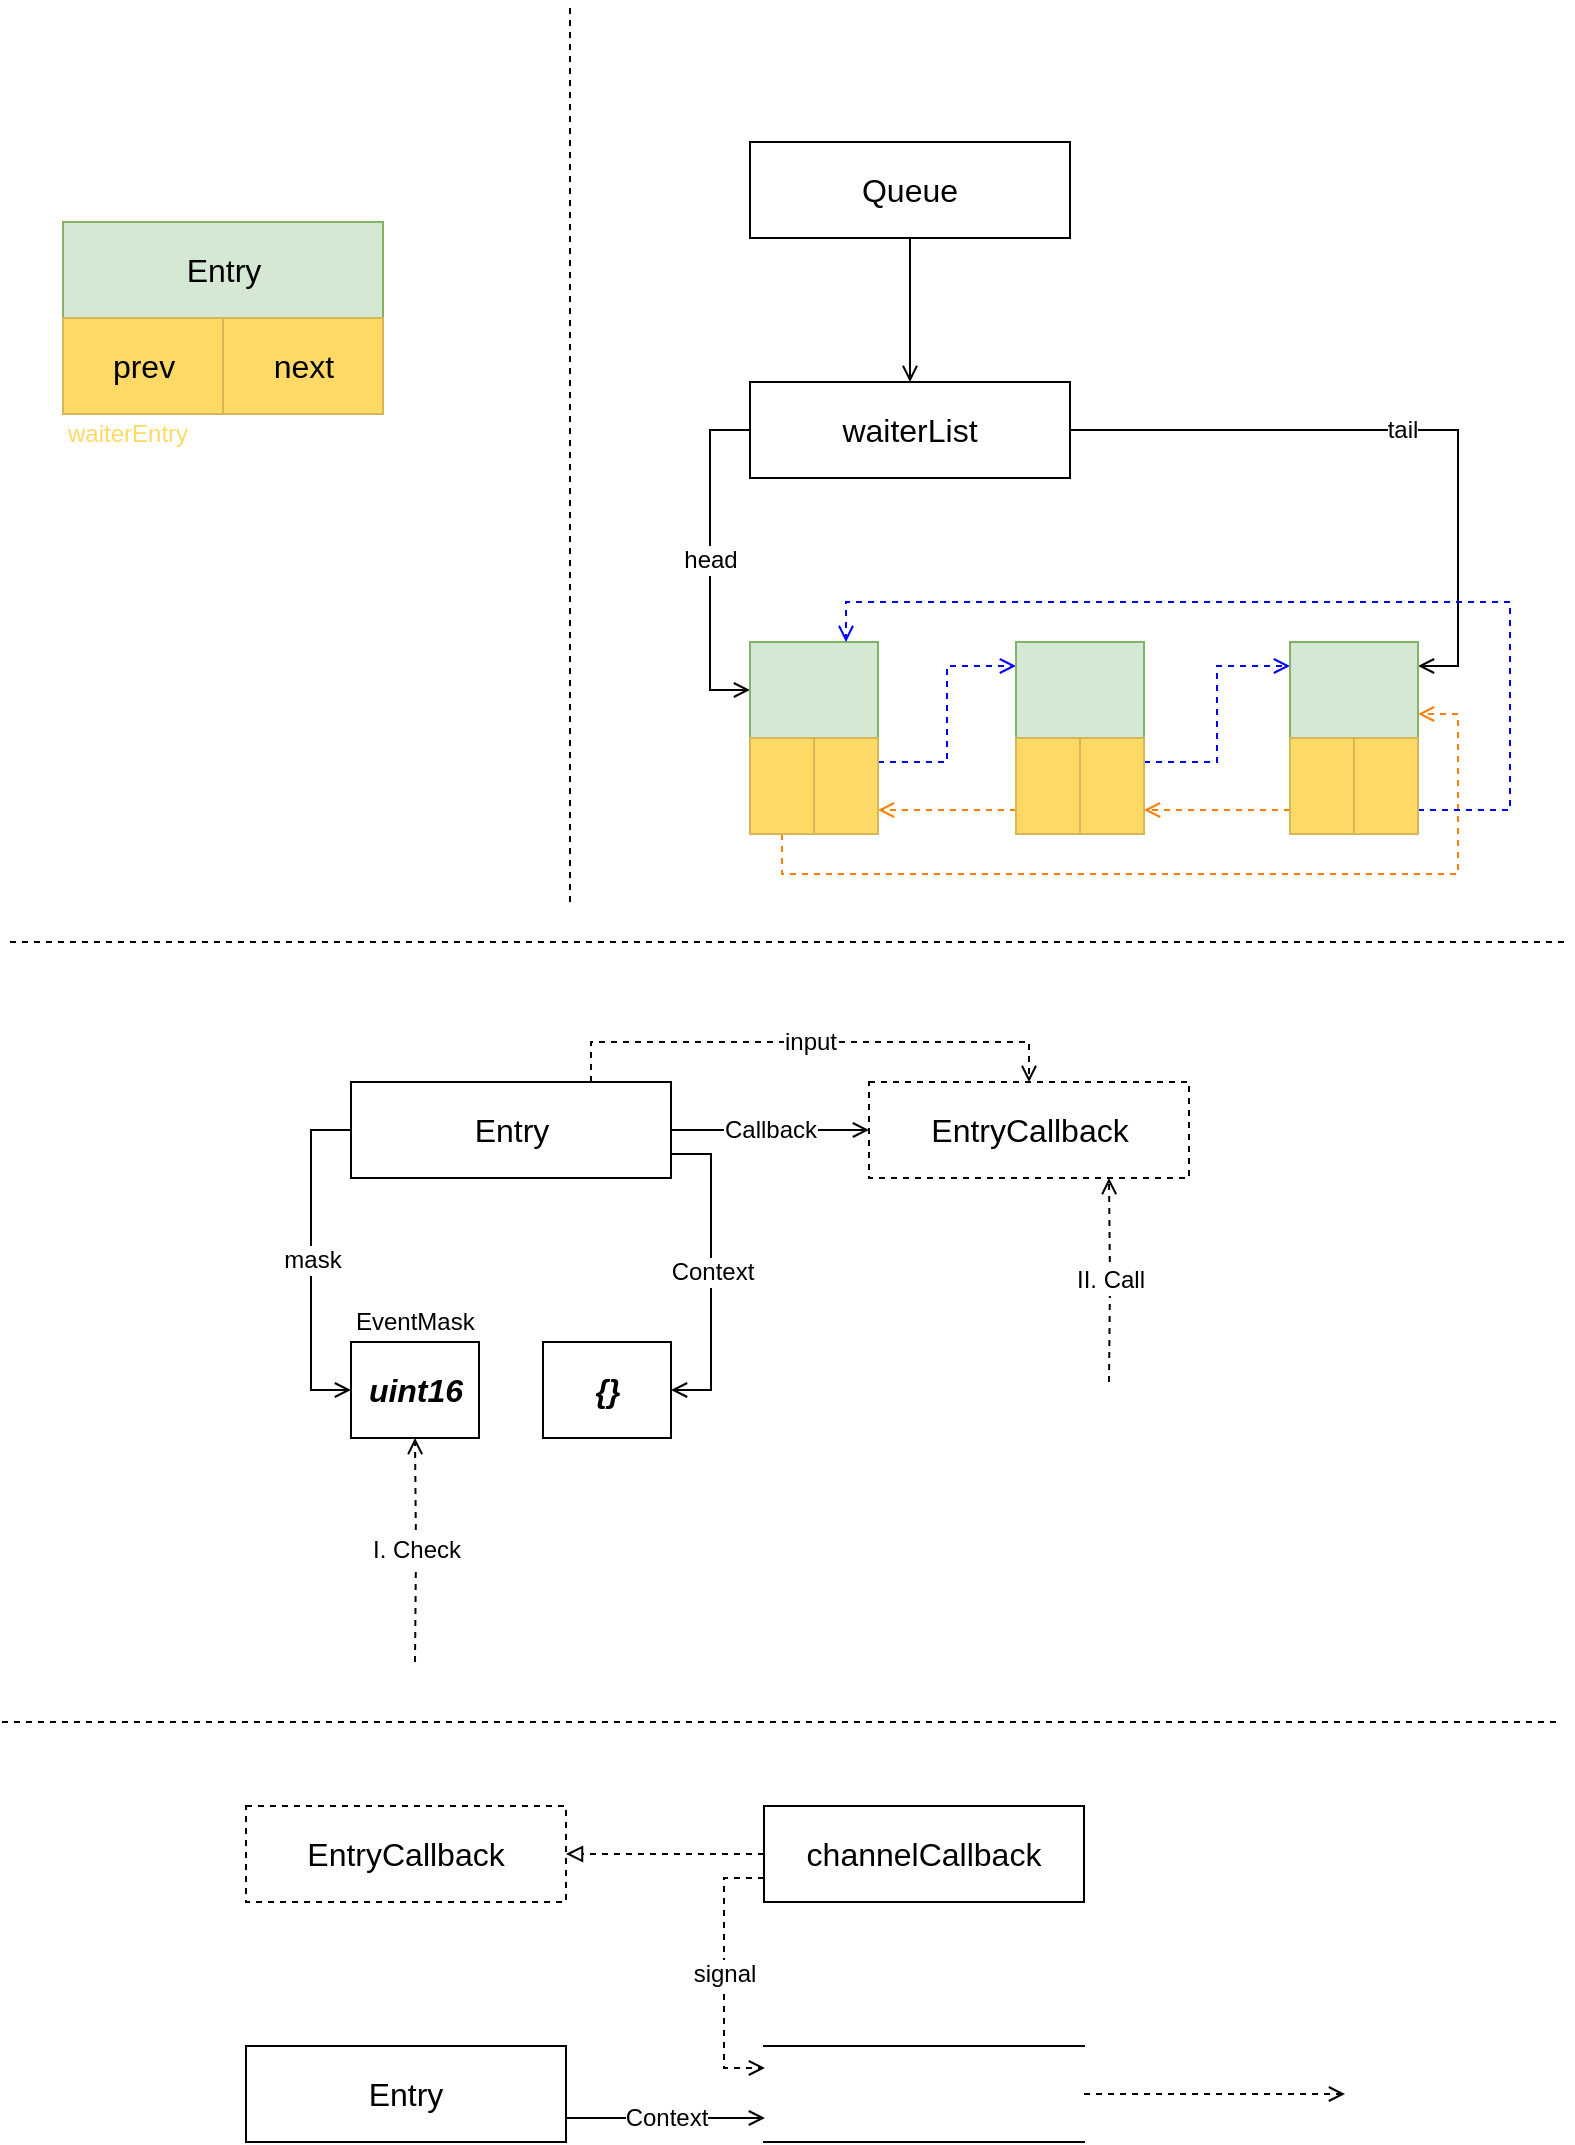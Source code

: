 <mxfile version="11.3.0" type="github" pages="1"><diagram id="JW0kzwsSbz2Gzd48m3-7" name="waitable"><mxGraphModel dx="906" dy="546" grid="1" gridSize="10" guides="1" tooltips="1" connect="1" arrows="1" fold="1" page="1" pageScale="1" pageWidth="827" pageHeight="1169" math="0" shadow="0"><root><mxCell id="0"/><mxCell id="1" parent="0"/><mxCell id="V4IHD3x7J3oMEVSCNB0K-3" style="edgeStyle=orthogonalEdgeStyle;rounded=0;orthogonalLoop=1;jettySize=auto;html=1;exitX=0.5;exitY=1;exitDx=0;exitDy=0;entryX=0.5;entryY=0;entryDx=0;entryDy=0;fontSize=12;endArrow=open;endFill=0;" edge="1" parent="1" source="V4IHD3x7J3oMEVSCNB0K-1" target="V4IHD3x7J3oMEVSCNB0K-2"><mxGeometry relative="1" as="geometry"/></mxCell><mxCell id="V4IHD3x7J3oMEVSCNB0K-1" value="Queue" style="rounded=0;whiteSpace=wrap;html=1;fontSize=16;" vertex="1" parent="1"><mxGeometry x="390" y="160" width="160" height="48" as="geometry"/></mxCell><mxCell id="V4IHD3x7J3oMEVSCNB0K-35" value="head" style="edgeStyle=orthogonalEdgeStyle;rounded=0;orthogonalLoop=1;jettySize=auto;html=1;exitX=0;exitY=0.5;exitDx=0;exitDy=0;entryX=0;entryY=0.5;entryDx=0;entryDy=0;endArrow=open;endFill=0;fontSize=12;fontColor=#000000;" edge="1" parent="1" source="V4IHD3x7J3oMEVSCNB0K-2" target="V4IHD3x7J3oMEVSCNB0K-26"><mxGeometry relative="1" as="geometry"/></mxCell><mxCell id="V4IHD3x7J3oMEVSCNB0K-36" value="tail" style="edgeStyle=orthogonalEdgeStyle;rounded=0;orthogonalLoop=1;jettySize=auto;html=1;exitX=1;exitY=0.5;exitDx=0;exitDy=0;entryX=1;entryY=0.25;entryDx=0;entryDy=0;endArrow=open;endFill=0;fontSize=12;fontColor=#000000;" edge="1" parent="1" source="V4IHD3x7J3oMEVSCNB0K-2" target="V4IHD3x7J3oMEVSCNB0K-32"><mxGeometry relative="1" as="geometry"/></mxCell><mxCell id="V4IHD3x7J3oMEVSCNB0K-2" value="waiterList" style="rounded=0;whiteSpace=wrap;html=1;fontSize=16;" vertex="1" parent="1"><mxGeometry x="390" y="280" width="160" height="48" as="geometry"/></mxCell><mxCell id="V4IHD3x7J3oMEVSCNB0K-22" value="Entry" style="rounded=0;whiteSpace=wrap;html=1;fontSize=16;fillColor=#d5e8d4;strokeColor=#82b366;" vertex="1" parent="1"><mxGeometry x="46.5" y="200" width="160" height="48" as="geometry"/></mxCell><mxCell id="V4IHD3x7J3oMEVSCNB0K-23" value="prev" style="rounded=0;whiteSpace=wrap;html=1;fontSize=16;fillColor=#FFD966;strokeColor=#d6b656;" vertex="1" parent="1"><mxGeometry x="46.5" y="248" width="80" height="48" as="geometry"/></mxCell><mxCell id="V4IHD3x7J3oMEVSCNB0K-24" value="next" style="rounded=0;whiteSpace=wrap;html=1;fontSize=16;fillColor=#FFD966;strokeColor=#d6b656;" vertex="1" parent="1"><mxGeometry x="126.5" y="248" width="80" height="48" as="geometry"/></mxCell><mxCell id="V4IHD3x7J3oMEVSCNB0K-25" value="waiterEntry" style="text;html=1;resizable=0;points=[];autosize=1;align=left;verticalAlign=top;spacingTop=-4;fontSize=12;fontColor=#FFD966;" vertex="1" parent="1"><mxGeometry x="46.5" y="296" width="80" height="20" as="geometry"/></mxCell><mxCell id="V4IHD3x7J3oMEVSCNB0K-26" value="" style="rounded=0;whiteSpace=wrap;html=1;fontSize=16;fillColor=#d5e8d4;strokeColor=#82b366;" vertex="1" parent="1"><mxGeometry x="390" y="410" width="64" height="48" as="geometry"/></mxCell><mxCell id="V4IHD3x7J3oMEVSCNB0K-42" style="edgeStyle=orthogonalEdgeStyle;rounded=0;orthogonalLoop=1;jettySize=auto;html=1;exitX=0.5;exitY=1;exitDx=0;exitDy=0;entryX=1;entryY=0.75;entryDx=0;entryDy=0;dashed=1;endArrow=open;endFill=0;fontSize=12;fontColor=#000000;strokeColor=#FF8000;" edge="1" parent="1" source="V4IHD3x7J3oMEVSCNB0K-27" target="V4IHD3x7J3oMEVSCNB0K-32"><mxGeometry relative="1" as="geometry"/></mxCell><mxCell id="V4IHD3x7J3oMEVSCNB0K-27" value="" style="rounded=0;whiteSpace=wrap;html=1;fontSize=16;fillColor=#FFD966;strokeColor=#d6b656;" vertex="1" parent="1"><mxGeometry x="390" y="458" width="32" height="48" as="geometry"/></mxCell><mxCell id="V4IHD3x7J3oMEVSCNB0K-37" style="edgeStyle=orthogonalEdgeStyle;rounded=0;orthogonalLoop=1;jettySize=auto;html=1;exitX=1;exitY=0.25;exitDx=0;exitDy=0;entryX=0;entryY=0.25;entryDx=0;entryDy=0;endArrow=open;endFill=0;fontSize=12;fontColor=#6600CC;dashed=1;strokeColor=#0000FF;" edge="1" parent="1" source="V4IHD3x7J3oMEVSCNB0K-28" target="V4IHD3x7J3oMEVSCNB0K-29"><mxGeometry relative="1" as="geometry"/></mxCell><mxCell id="V4IHD3x7J3oMEVSCNB0K-28" value="" style="rounded=0;whiteSpace=wrap;html=1;fontSize=16;fillColor=#FFD966;strokeColor=#d6b656;" vertex="1" parent="1"><mxGeometry x="422" y="458" width="32" height="48" as="geometry"/></mxCell><mxCell id="V4IHD3x7J3oMEVSCNB0K-29" value="" style="rounded=0;whiteSpace=wrap;html=1;fontSize=16;fillColor=#d5e8d4;strokeColor=#82b366;" vertex="1" parent="1"><mxGeometry x="523" y="410" width="64" height="48" as="geometry"/></mxCell><mxCell id="V4IHD3x7J3oMEVSCNB0K-41" style="edgeStyle=orthogonalEdgeStyle;rounded=0;orthogonalLoop=1;jettySize=auto;html=1;exitX=0;exitY=0.75;exitDx=0;exitDy=0;entryX=1;entryY=0.75;entryDx=0;entryDy=0;dashed=1;endArrow=open;endFill=0;fontSize=12;fontColor=#000000;strokeColor=#FF8000;" edge="1" parent="1" source="V4IHD3x7J3oMEVSCNB0K-30" target="V4IHD3x7J3oMEVSCNB0K-28"><mxGeometry relative="1" as="geometry"/></mxCell><mxCell id="V4IHD3x7J3oMEVSCNB0K-30" value="" style="rounded=0;whiteSpace=wrap;html=1;fontSize=16;fillColor=#FFD966;strokeColor=#d6b656;" vertex="1" parent="1"><mxGeometry x="523" y="458" width="32" height="48" as="geometry"/></mxCell><mxCell id="V4IHD3x7J3oMEVSCNB0K-38" style="edgeStyle=orthogonalEdgeStyle;rounded=0;orthogonalLoop=1;jettySize=auto;html=1;exitX=1;exitY=0.25;exitDx=0;exitDy=0;entryX=0;entryY=0.25;entryDx=0;entryDy=0;dashed=1;endArrow=open;endFill=0;fontSize=12;fontColor=#6600CC;strokeColor=#0000FF;" edge="1" parent="1" source="V4IHD3x7J3oMEVSCNB0K-31" target="V4IHD3x7J3oMEVSCNB0K-32"><mxGeometry relative="1" as="geometry"/></mxCell><mxCell id="V4IHD3x7J3oMEVSCNB0K-31" value="" style="rounded=0;whiteSpace=wrap;html=1;fontSize=16;fillColor=#FFD966;strokeColor=#d6b656;" vertex="1" parent="1"><mxGeometry x="555" y="458" width="32" height="48" as="geometry"/></mxCell><mxCell id="V4IHD3x7J3oMEVSCNB0K-32" value="" style="rounded=0;whiteSpace=wrap;html=1;fontSize=16;fillColor=#d5e8d4;strokeColor=#82b366;" vertex="1" parent="1"><mxGeometry x="660" y="410" width="64" height="48" as="geometry"/></mxCell><mxCell id="V4IHD3x7J3oMEVSCNB0K-40" style="edgeStyle=orthogonalEdgeStyle;rounded=0;orthogonalLoop=1;jettySize=auto;html=1;exitX=0;exitY=0.75;exitDx=0;exitDy=0;entryX=1;entryY=0.75;entryDx=0;entryDy=0;dashed=1;endArrow=open;endFill=0;fontSize=12;fontColor=#000000;strokeColor=#FF8000;" edge="1" parent="1" source="V4IHD3x7J3oMEVSCNB0K-33" target="V4IHD3x7J3oMEVSCNB0K-31"><mxGeometry relative="1" as="geometry"/></mxCell><mxCell id="V4IHD3x7J3oMEVSCNB0K-33" value="" style="rounded=0;whiteSpace=wrap;html=1;fontSize=16;fillColor=#FFD966;strokeColor=#d6b656;" vertex="1" parent="1"><mxGeometry x="660" y="458" width="32" height="48" as="geometry"/></mxCell><mxCell id="V4IHD3x7J3oMEVSCNB0K-39" style="edgeStyle=orthogonalEdgeStyle;rounded=0;orthogonalLoop=1;jettySize=auto;html=1;exitX=1;exitY=0.75;exitDx=0;exitDy=0;entryX=0.75;entryY=0;entryDx=0;entryDy=0;dashed=1;endArrow=open;endFill=0;fontSize=12;fontColor=#6600CC;strokeColor=#0000FF;" edge="1" parent="1" source="V4IHD3x7J3oMEVSCNB0K-34" target="V4IHD3x7J3oMEVSCNB0K-26"><mxGeometry relative="1" as="geometry"><Array as="points"><mxPoint x="770" y="494"/><mxPoint x="770" y="390"/><mxPoint x="438" y="390"/></Array></mxGeometry></mxCell><mxCell id="V4IHD3x7J3oMEVSCNB0K-34" value="" style="rounded=0;whiteSpace=wrap;html=1;fontSize=16;fillColor=#FFD966;strokeColor=#d6b656;" vertex="1" parent="1"><mxGeometry x="692" y="458" width="32" height="48" as="geometry"/></mxCell><mxCell id="V4IHD3x7J3oMEVSCNB0K-45" value="Callback" style="edgeStyle=orthogonalEdgeStyle;rounded=0;orthogonalLoop=1;jettySize=auto;html=1;exitX=1;exitY=0.5;exitDx=0;exitDy=0;entryX=0;entryY=0.5;entryDx=0;entryDy=0;endArrow=open;endFill=0;strokeColor=#000000;fontSize=12;fontColor=#000000;" edge="1" parent="1" source="V4IHD3x7J3oMEVSCNB0K-43" target="V4IHD3x7J3oMEVSCNB0K-44"><mxGeometry relative="1" as="geometry"/></mxCell><mxCell id="V4IHD3x7J3oMEVSCNB0K-48" value="mask" style="edgeStyle=orthogonalEdgeStyle;rounded=0;orthogonalLoop=1;jettySize=auto;html=1;exitX=0;exitY=0.5;exitDx=0;exitDy=0;entryX=0;entryY=0.5;entryDx=0;entryDy=0;endArrow=open;endFill=0;strokeColor=#000000;fontSize=12;fontColor=#000000;" edge="1" parent="1" source="V4IHD3x7J3oMEVSCNB0K-43" target="V4IHD3x7J3oMEVSCNB0K-46"><mxGeometry relative="1" as="geometry"/></mxCell><mxCell id="V4IHD3x7J3oMEVSCNB0K-50" value="Context" style="edgeStyle=orthogonalEdgeStyle;rounded=0;orthogonalLoop=1;jettySize=auto;html=1;exitX=1;exitY=0.75;exitDx=0;exitDy=0;entryX=1;entryY=0.5;entryDx=0;entryDy=0;endArrow=open;endFill=0;strokeColor=#000000;fontSize=12;fontColor=#000000;" edge="1" parent="1" source="V4IHD3x7J3oMEVSCNB0K-43" target="V4IHD3x7J3oMEVSCNB0K-49"><mxGeometry relative="1" as="geometry"/></mxCell><mxCell id="V4IHD3x7J3oMEVSCNB0K-53" value="input" style="edgeStyle=orthogonalEdgeStyle;rounded=0;orthogonalLoop=1;jettySize=auto;html=1;exitX=0.75;exitY=0;exitDx=0;exitDy=0;entryX=0.5;entryY=0;entryDx=0;entryDy=0;dashed=1;endArrow=open;endFill=0;strokeColor=#000000;fontSize=12;fontColor=#000000;" edge="1" parent="1" source="V4IHD3x7J3oMEVSCNB0K-43" target="V4IHD3x7J3oMEVSCNB0K-44"><mxGeometry relative="1" as="geometry"/></mxCell><mxCell id="V4IHD3x7J3oMEVSCNB0K-43" value="Entry" style="rounded=0;whiteSpace=wrap;html=1;fontSize=16;" vertex="1" parent="1"><mxGeometry x="190.5" y="630" width="160" height="48" as="geometry"/></mxCell><mxCell id="V4IHD3x7J3oMEVSCNB0K-52" value="II. Call" style="edgeStyle=orthogonalEdgeStyle;rounded=0;orthogonalLoop=1;jettySize=auto;html=1;endArrow=open;endFill=0;strokeColor=#000000;fontSize=12;fontColor=#000000;entryX=0.75;entryY=1;entryDx=0;entryDy=0;dashed=1;" edge="1" parent="1" target="V4IHD3x7J3oMEVSCNB0K-44"><mxGeometry relative="1" as="geometry"><mxPoint x="569.5" y="780" as="targetPoint"/><mxPoint x="569.5" y="780" as="sourcePoint"/></mxGeometry></mxCell><mxCell id="V4IHD3x7J3oMEVSCNB0K-44" value="EntryCallback" style="rounded=0;whiteSpace=wrap;html=1;fontSize=16;dashed=1;" vertex="1" parent="1"><mxGeometry x="449.5" y="630" width="160" height="48" as="geometry"/></mxCell><mxCell id="V4IHD3x7J3oMEVSCNB0K-51" value="I. Check" style="edgeStyle=orthogonalEdgeStyle;rounded=0;orthogonalLoop=1;jettySize=auto;html=1;endArrow=open;endFill=0;strokeColor=#000000;fontSize=12;fontColor=#000000;entryX=0.5;entryY=1;entryDx=0;entryDy=0;dashed=1;" edge="1" parent="1" target="V4IHD3x7J3oMEVSCNB0K-46"><mxGeometry relative="1" as="geometry"><mxPoint x="222.5" y="900" as="targetPoint"/><mxPoint x="222.5" y="920" as="sourcePoint"/></mxGeometry></mxCell><mxCell id="V4IHD3x7J3oMEVSCNB0K-46" value="uint16" style="rounded=0;whiteSpace=wrap;html=1;fontSize=16;fontStyle=3" vertex="1" parent="1"><mxGeometry x="190.5" y="760" width="64" height="48" as="geometry"/></mxCell><mxCell id="V4IHD3x7J3oMEVSCNB0K-47" value="EventMask" style="text;html=1;resizable=0;points=[];autosize=1;align=left;verticalAlign=top;spacingTop=-4;fontSize=12;fontColor=#000000;" vertex="1" parent="1"><mxGeometry x="190.5" y="740" width="70" height="20" as="geometry"/></mxCell><mxCell id="V4IHD3x7J3oMEVSCNB0K-49" value="{}" style="rounded=0;whiteSpace=wrap;html=1;fontSize=16;fontStyle=3" vertex="1" parent="1"><mxGeometry x="286.5" y="760" width="64" height="48" as="geometry"/></mxCell><mxCell id="V4IHD3x7J3oMEVSCNB0K-56" value="" style="endArrow=none;dashed=1;html=1;strokeColor=#000000;fontSize=12;fontColor=#000000;" edge="1" parent="1"><mxGeometry width="50" height="50" relative="1" as="geometry"><mxPoint x="20" y="560" as="sourcePoint"/><mxPoint x="800" y="560" as="targetPoint"/></mxGeometry></mxCell><mxCell id="V4IHD3x7J3oMEVSCNB0K-57" value="" style="endArrow=none;dashed=1;html=1;strokeColor=#000000;fontSize=12;fontColor=#000000;" edge="1" parent="1"><mxGeometry width="50" height="50" relative="1" as="geometry"><mxPoint x="300" y="540" as="sourcePoint"/><mxPoint x="300" y="90" as="targetPoint"/></mxGeometry></mxCell><mxCell id="V4IHD3x7J3oMEVSCNB0K-58" value="" style="endArrow=none;dashed=1;html=1;strokeColor=#000000;fontSize=12;fontColor=#000000;" edge="1" parent="1"><mxGeometry width="50" height="50" relative="1" as="geometry"><mxPoint x="16" y="950" as="sourcePoint"/><mxPoint x="796" y="950" as="targetPoint"/></mxGeometry></mxCell><mxCell id="V4IHD3x7J3oMEVSCNB0K-59" value="EntryCallback" style="rounded=0;whiteSpace=wrap;html=1;fontSize=16;dashed=1;" vertex="1" parent="1"><mxGeometry x="138" y="992" width="160" height="48" as="geometry"/></mxCell><mxCell id="V4IHD3x7J3oMEVSCNB0K-61" style="edgeStyle=orthogonalEdgeStyle;rounded=0;orthogonalLoop=1;jettySize=auto;html=1;exitX=0;exitY=0.5;exitDx=0;exitDy=0;entryX=1;entryY=0.5;entryDx=0;entryDy=0;dashed=1;endArrow=block;endFill=0;strokeColor=#000000;fontSize=12;fontColor=#000000;" edge="1" parent="1" source="V4IHD3x7J3oMEVSCNB0K-60" target="V4IHD3x7J3oMEVSCNB0K-59"><mxGeometry relative="1" as="geometry"/></mxCell><mxCell id="V4IHD3x7J3oMEVSCNB0K-66" value="signal" style="edgeStyle=orthogonalEdgeStyle;rounded=0;orthogonalLoop=1;jettySize=auto;html=1;exitX=0;exitY=0.75;exitDx=0;exitDy=0;entryX=0.003;entryY=0.229;entryDx=0;entryDy=0;entryPerimeter=0;endArrow=open;endFill=0;strokeColor=#000000;fontSize=12;fontColor=#000000;dashed=1;" edge="1" parent="1" source="V4IHD3x7J3oMEVSCNB0K-60" target="V4IHD3x7J3oMEVSCNB0K-65"><mxGeometry relative="1" as="geometry"/></mxCell><mxCell id="V4IHD3x7J3oMEVSCNB0K-60" value="channelCallback" style="rounded=0;whiteSpace=wrap;html=1;fontSize=16;" vertex="1" parent="1"><mxGeometry x="397" y="992" width="160" height="48" as="geometry"/></mxCell><mxCell id="V4IHD3x7J3oMEVSCNB0K-64" value="Context" style="edgeStyle=orthogonalEdgeStyle;rounded=0;orthogonalLoop=1;jettySize=auto;html=1;entryX=0.003;entryY=0.75;entryDx=0;entryDy=0;endArrow=open;endFill=0;strokeColor=#000000;fontSize=12;fontColor=#000000;entryPerimeter=0;exitX=1;exitY=0.75;exitDx=0;exitDy=0;" edge="1" parent="1" source="V4IHD3x7J3oMEVSCNB0K-62" target="V4IHD3x7J3oMEVSCNB0K-65"><mxGeometry relative="1" as="geometry"><mxPoint x="298.5" y="1152" as="sourcePoint"/></mxGeometry></mxCell><mxCell id="V4IHD3x7J3oMEVSCNB0K-62" value="Entry" style="rounded=0;whiteSpace=wrap;html=1;fontSize=16;" vertex="1" parent="1"><mxGeometry x="138" y="1112" width="160" height="48" as="geometry"/></mxCell><mxCell id="V4IHD3x7J3oMEVSCNB0K-67" style="edgeStyle=orthogonalEdgeStyle;rounded=0;orthogonalLoop=1;jettySize=auto;html=1;exitX=1;exitY=0.5;exitDx=0;exitDy=0;dashed=1;endArrow=open;endFill=0;strokeColor=#000000;fontSize=12;fontColor=#000000;" edge="1" parent="1" source="V4IHD3x7J3oMEVSCNB0K-65"><mxGeometry relative="1" as="geometry"><mxPoint x="687.5" y="1136" as="targetPoint"/></mxGeometry></mxCell><mxCell id="V4IHD3x7J3oMEVSCNB0K-65" value="" style="shape=partialRectangle;whiteSpace=wrap;html=1;left=0;right=0;fillColor=none;fontSize=12;fontColor=#000000;" vertex="1" parent="1"><mxGeometry x="397" y="1112" width="160" height="48" as="geometry"/></mxCell></root></mxGraphModel></diagram></mxfile>